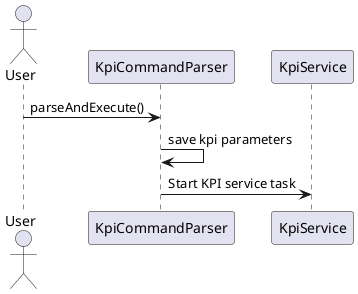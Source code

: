 @startuml

actor "User" as user
participant "KpiCommandParser" as kpicmd
participant "KpiService" as kpiservice

user -> kpicmd: parseAndExecute()

kpicmd -> kpicmd : save kpi parameters

kpicmd -> kpiservice: Start KPI service task

@enduml